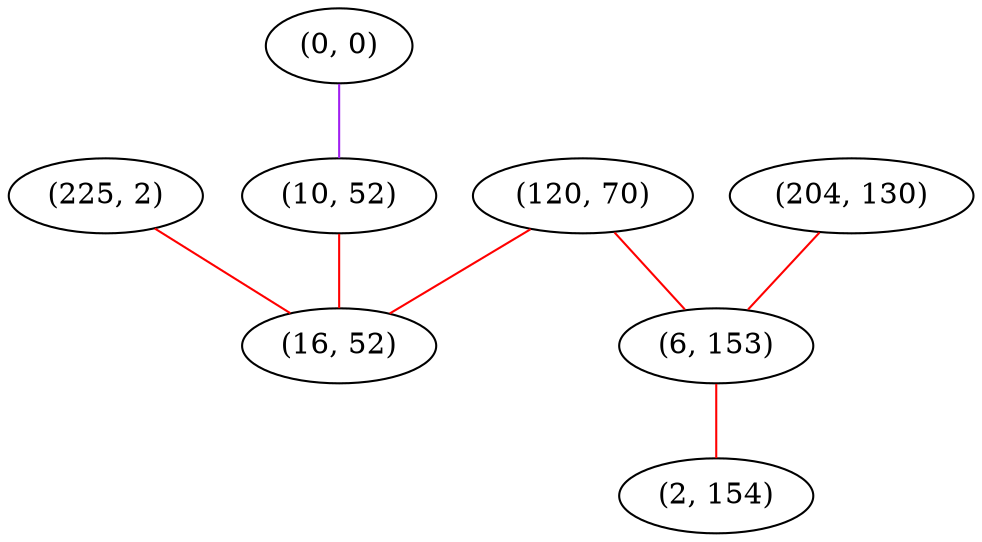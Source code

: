 graph "" {
"(225, 2)";
"(204, 130)";
"(0, 0)";
"(120, 70)";
"(6, 153)";
"(10, 52)";
"(16, 52)";
"(2, 154)";
"(225, 2)" -- "(16, 52)"  [color=red, key=0, weight=1];
"(204, 130)" -- "(6, 153)"  [color=red, key=0, weight=1];
"(0, 0)" -- "(10, 52)"  [color=purple, key=0, weight=4];
"(120, 70)" -- "(6, 153)"  [color=red, key=0, weight=1];
"(120, 70)" -- "(16, 52)"  [color=red, key=0, weight=1];
"(6, 153)" -- "(2, 154)"  [color=red, key=0, weight=1];
"(10, 52)" -- "(16, 52)"  [color=red, key=0, weight=1];
}
